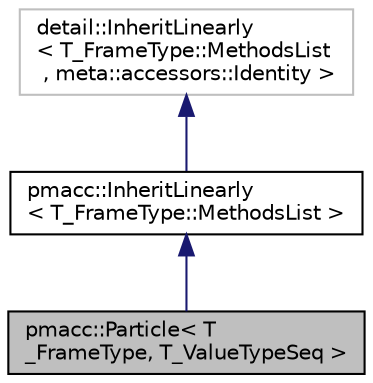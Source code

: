 digraph "pmacc::Particle&lt; T_FrameType, T_ValueTypeSeq &gt;"
{
 // LATEX_PDF_SIZE
  edge [fontname="Helvetica",fontsize="10",labelfontname="Helvetica",labelfontsize="10"];
  node [fontname="Helvetica",fontsize="10",shape=record];
  Node1 [label="pmacc::Particle\< T\l_FrameType, T_ValueTypeSeq \>",height=0.2,width=0.4,color="black", fillcolor="grey75", style="filled", fontcolor="black",tooltip="A single particle of a."];
  Node2 -> Node1 [dir="back",color="midnightblue",fontsize="10",style="solid",fontname="Helvetica"];
  Node2 [label="pmacc::InheritLinearly\l\< T_FrameType::MethodsList \>",height=0.2,width=0.4,color="black", fillcolor="white", style="filled",URL="$structpmacc_1_1_inherit_linearly.html",tooltip=" "];
  Node3 -> Node2 [dir="back",color="midnightblue",fontsize="10",style="solid",fontname="Helvetica"];
  Node3 [label="detail::InheritLinearly\l\< T_FrameType::MethodsList\l , meta::accessors::Identity  \>",height=0.2,width=0.4,color="grey75", fillcolor="white", style="filled",tooltip=" "];
}

